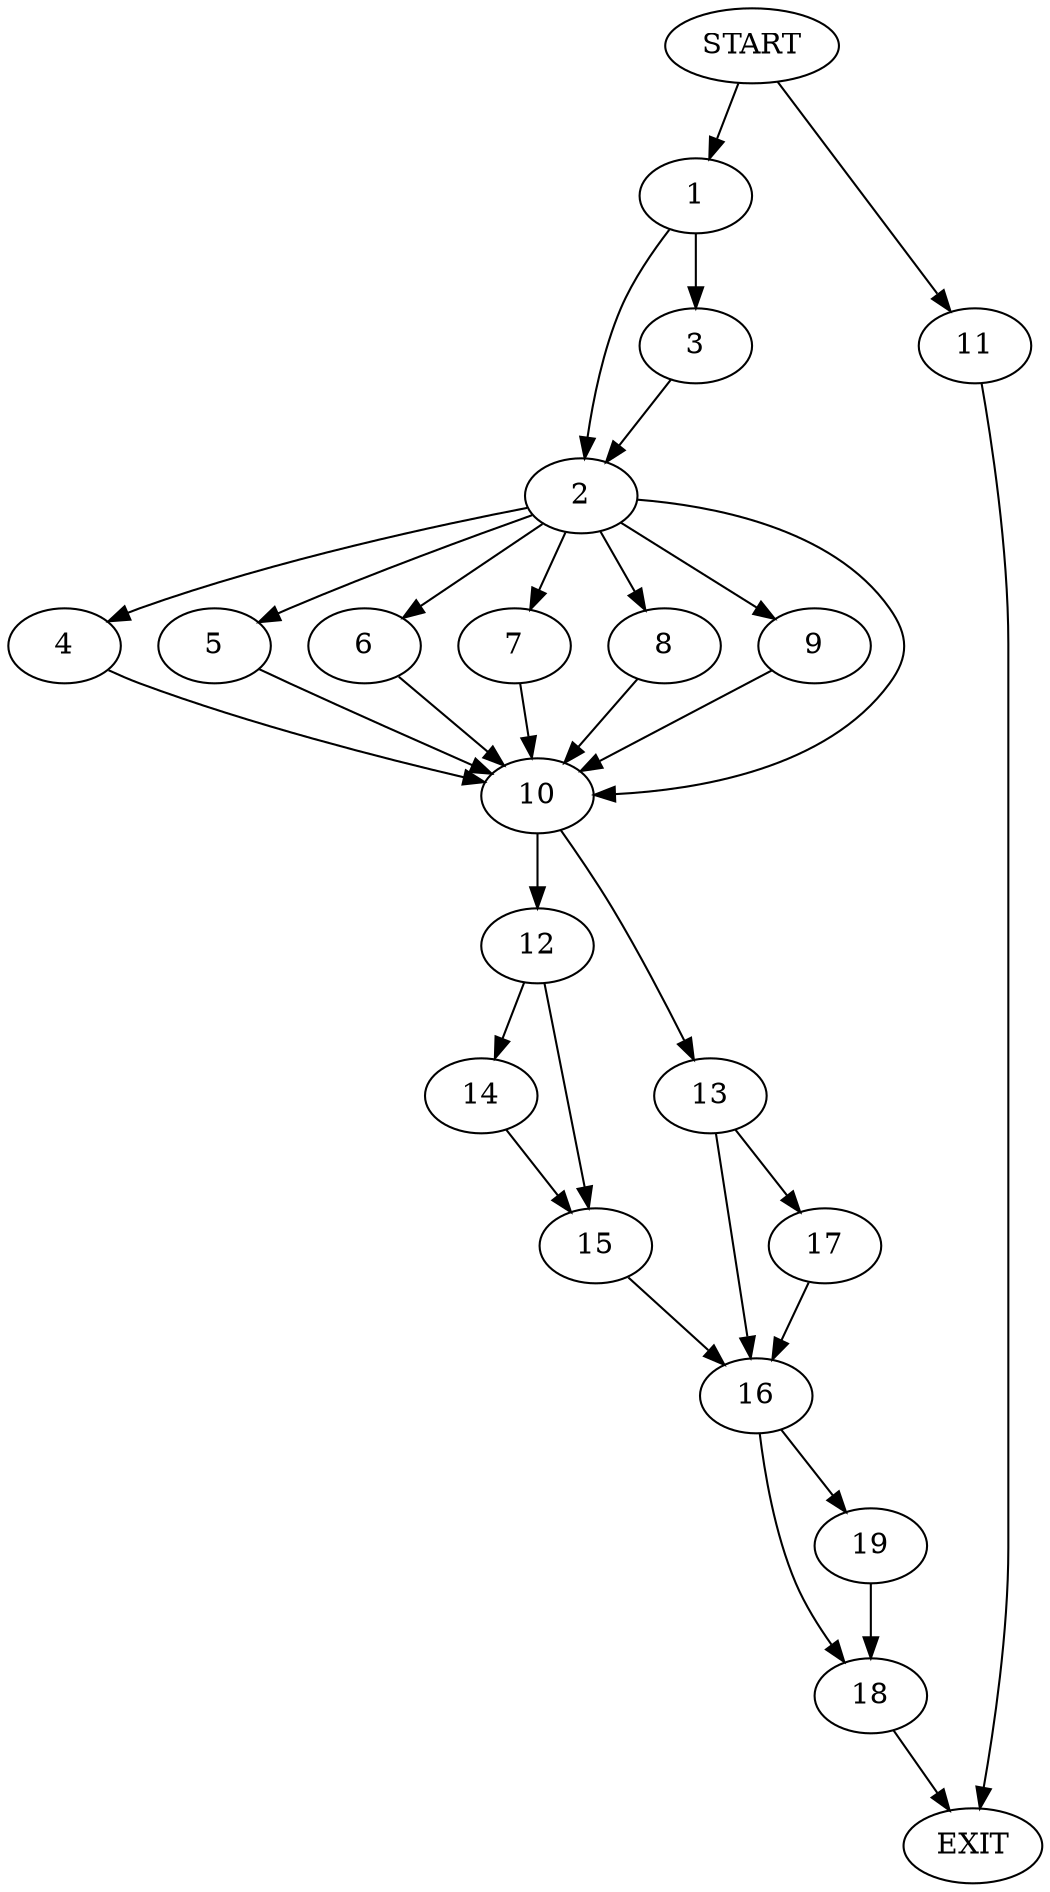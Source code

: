 digraph {
0 [label="START"]
20 [label="EXIT"]
0 -> 1
1 -> 2
1 -> 3
2 -> 4
2 -> 5
2 -> 6
2 -> 7
2 -> 8
2 -> 9
2 -> 10
3 -> 2
0 -> 11
11 -> 20
8 -> 10
10 -> 12
10 -> 13
6 -> 10
7 -> 10
4 -> 10
5 -> 10
9 -> 10
12 -> 14
12 -> 15
13 -> 16
13 -> 17
15 -> 16
14 -> 15
16 -> 18
16 -> 19
17 -> 16
19 -> 18
18 -> 20
}
